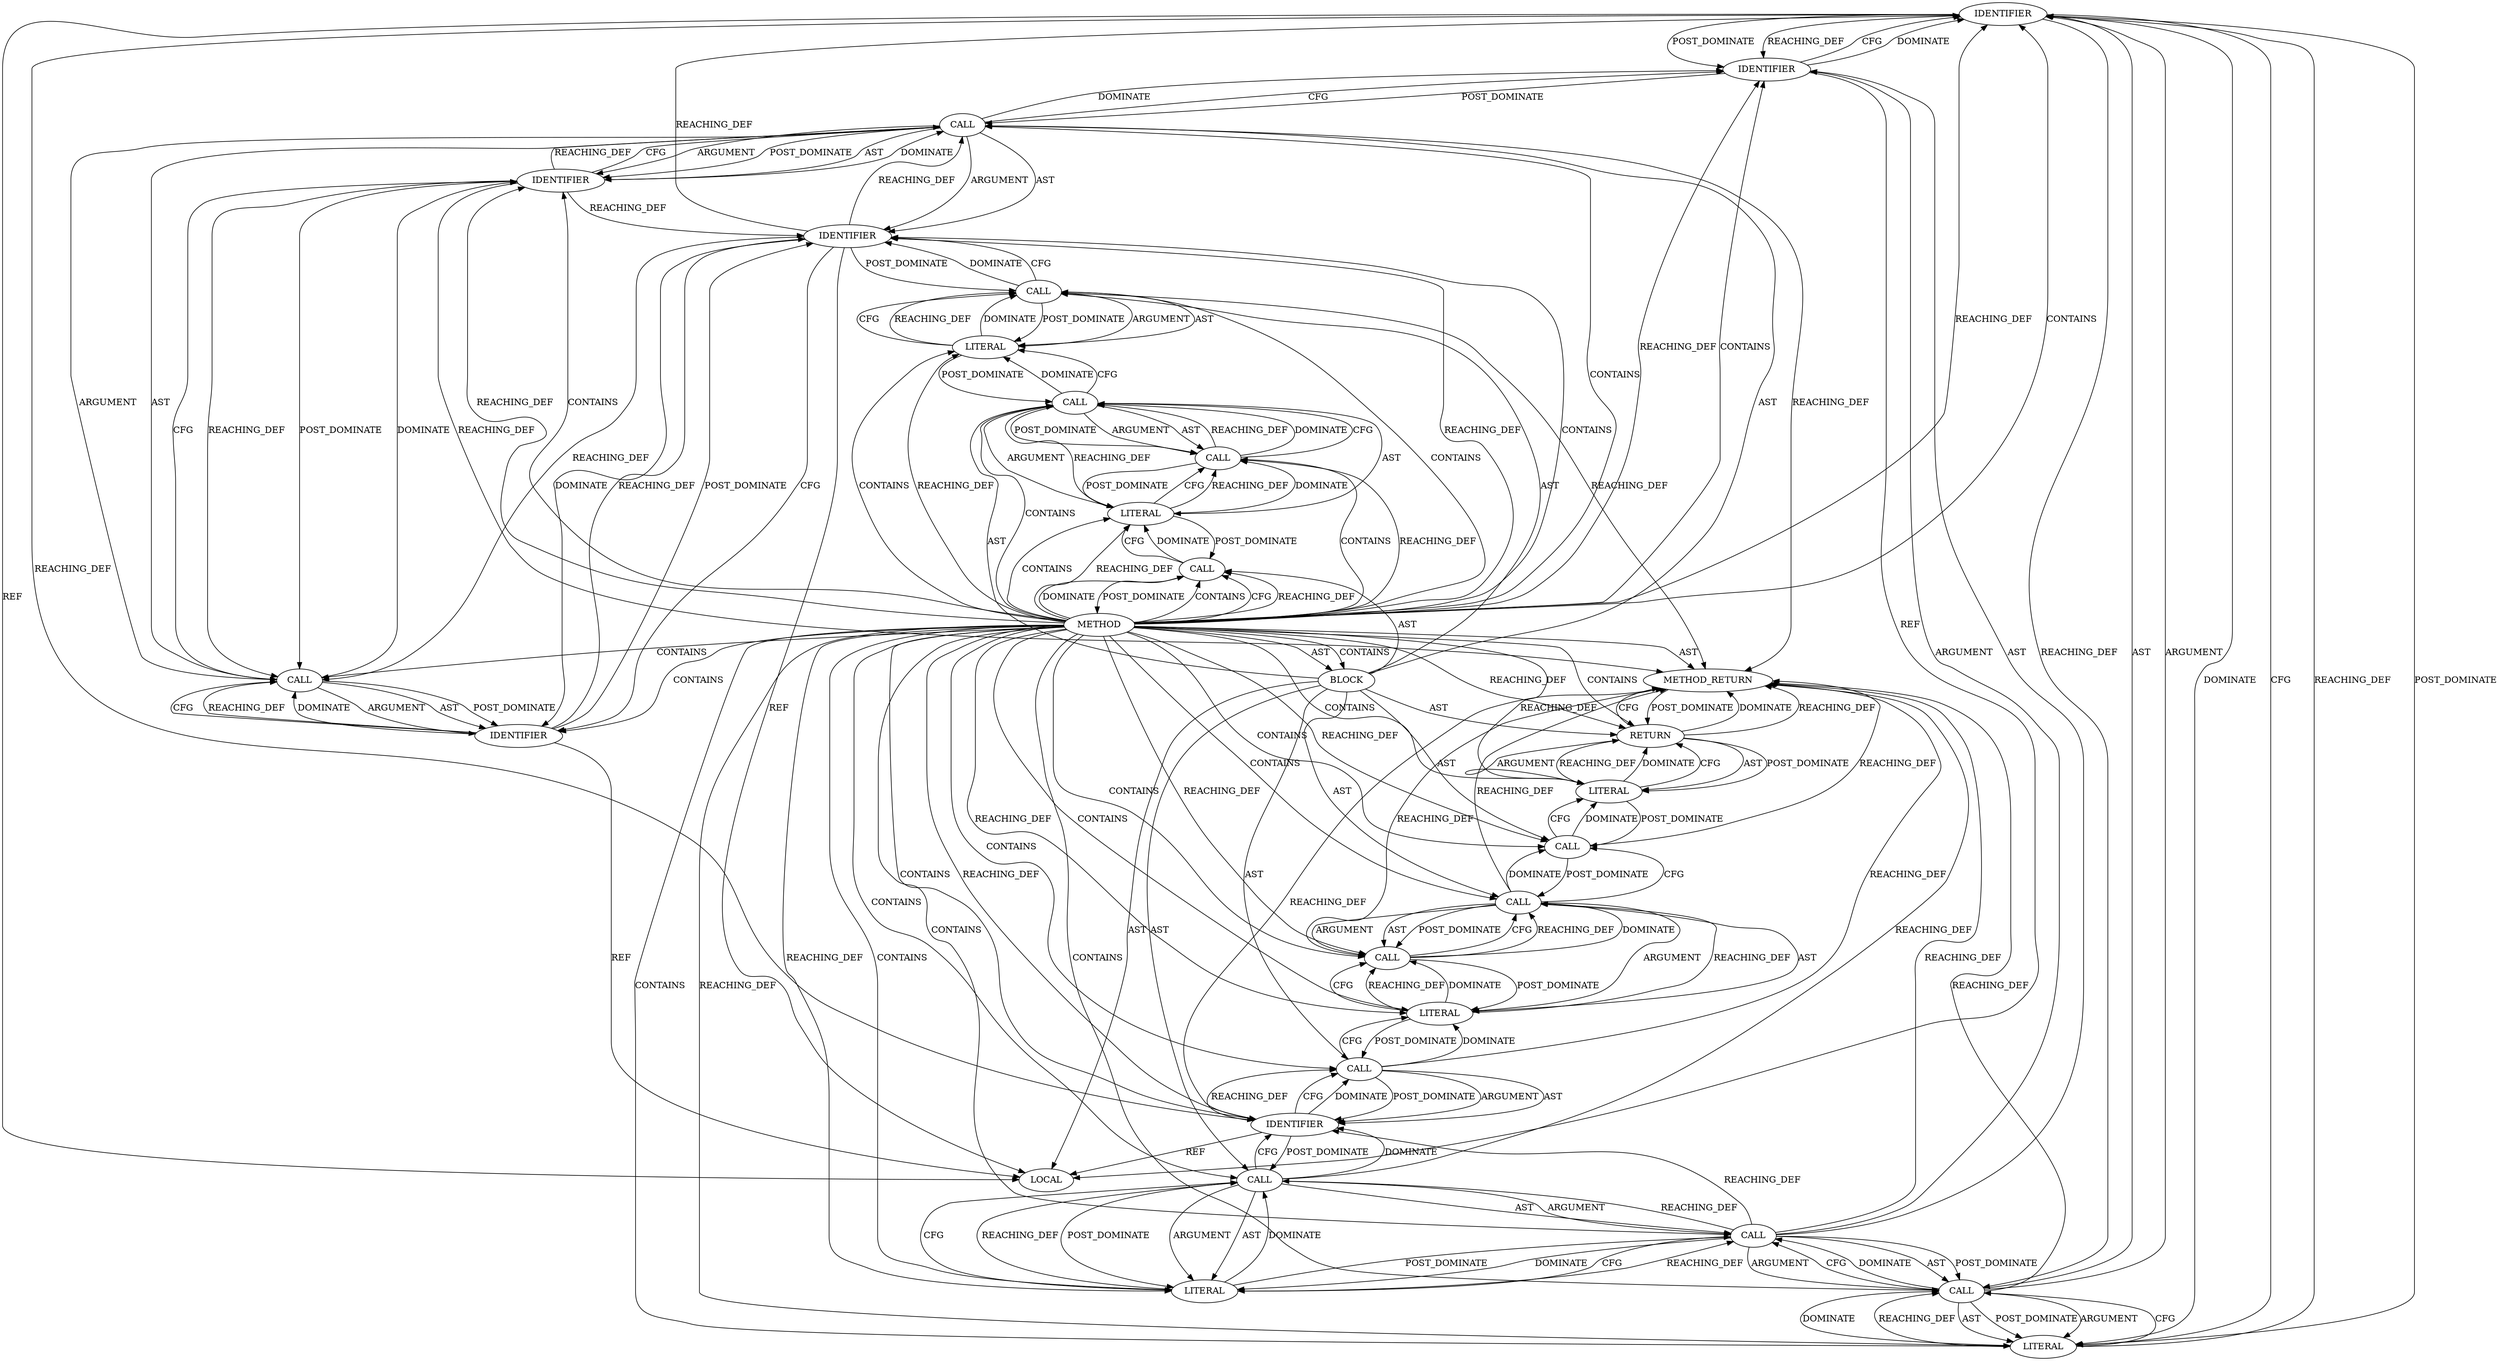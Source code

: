 digraph {
  44 [label=LOCAL ORDER=1 CODE="char[100] userInput" COLUMN_NUMBER=10 LINE_NUMBER=21 TYPE_FULL_NAME="char[100]" NAME="userInput"]
  65 [label=CALL ORDER=8 ARGUMENT_INDEX=-1 CODE="printf(\"Random number: %d\\n\", generateRandomNumber())" COLUMN_NUMBER=9 METHOD_FULL_NAME="printf" LINE_NUMBER=33 TYPE_FULL_NAME="<empty>" DISPATCH_TYPE="STATIC_DISPATCH" SIGNATURE="" NAME="printf"]
  49 [label=CALL ORDER=4 ARGUMENT_INDEX=-1 CODE="printf(\"Enter some text: \")" COLUMN_NUMBER=9 METHOD_FULL_NAME="printf" LINE_NUMBER=26 TYPE_FULL_NAME="<empty>" DISPATCH_TYPE="STATIC_DISPATCH" SIGNATURE="" NAME="printf"]
  50 [label=LITERAL ORDER=1 ARGUMENT_INDEX=1 CODE="\"Enter some text: \"" COLUMN_NUMBER=16 LINE_NUMBER=26 TYPE_FULL_NAME="char"]
  60 [label=IDENTIFIER ORDER=1 ARGUMENT_INDEX=1 CODE="userInput" COLUMN_NUMBER=27 LINE_NUMBER=29 TYPE_FULL_NAME="char[100]" NAME="userInput"]
  69 [label=RETURN ORDER=10 ARGUMENT_INDEX=-1 CODE="return 0;" COLUMN_NUMBER=5 LINE_NUMBER=36]
  46 [label=CALL ORDER=3 ARGUMENT_INDEX=-1 CODE="printf(\"Random number: %d\\n\", generateRandomNumber())" COLUMN_NUMBER=5 METHOD_FULL_NAME="printf" LINE_NUMBER=24 TYPE_FULL_NAME="<empty>" DISPATCH_TYPE="STATIC_DISPATCH" SIGNATURE="" NAME="printf"]
  67 [label=CALL ORDER=2 ARGUMENT_INDEX=2 CODE="generateRandomNumber()" COLUMN_NUMBER=39 METHOD_FULL_NAME="generateRandomNumber" LINE_NUMBER=33 TYPE_FULL_NAME="<empty>" DISPATCH_TYPE="STATIC_DISPATCH" SIGNATURE="" NAME="generateRandomNumber"]
  56 [label=CALL ORDER=6 ARGUMENT_INDEX=-1 CODE="userInput[strcspn(userInput, \"\\n\")] = 0" COLUMN_NUMBER=9 METHOD_FULL_NAME="<operator>.assignment" LINE_NUMBER=29 TYPE_FULL_NAME="<empty>" DISPATCH_TYPE="STATIC_DISPATCH" SIGNATURE="" NAME="<operator>.assignment"]
  70 [label=LITERAL ORDER=1 ARGUMENT_INDEX=-1 CODE="0" COLUMN_NUMBER=12 LINE_NUMBER=36 TYPE_FULL_NAME="int"]
  47 [label=LITERAL ORDER=1 ARGUMENT_INDEX=1 CODE="\"Random number: %d\\n\"" COLUMN_NUMBER=12 LINE_NUMBER=24 TYPE_FULL_NAME="char"]
  45 [label=CALL ORDER=2 ARGUMENT_INDEX=-1 CODE="printMessage()" COLUMN_NUMBER=9 METHOD_FULL_NAME="printMessage" LINE_NUMBER=23 TYPE_FULL_NAME="<empty>" DISPATCH_TYPE="STATIC_DISPATCH" SIGNATURE="" NAME="printMessage"]
  68 [label=CALL ORDER=9 ARGUMENT_INDEX=-1 CODE="printMessage()" COLUMN_NUMBER=5 METHOD_FULL_NAME="printMessage" LINE_NUMBER=34 TYPE_FULL_NAME="<empty>" DISPATCH_TYPE="STATIC_DISPATCH" SIGNATURE="" NAME="printMessage"]
  54 [label=IDENTIFIER ORDER=1 ARGUMENT_INDEX=1 CODE="userInput" COLUMN_NUMBER=29 LINE_NUMBER=27 TYPE_FULL_NAME="char[100]" NAME="userInput"]
  57 [label=CALL ORDER=1 ARGUMENT_INDEX=1 CODE="userInput[strcspn(userInput, \"\\n\")]" COLUMN_NUMBER=9 METHOD_FULL_NAME="<operator>.indirectIndexAccess" LINE_NUMBER=29 TYPE_FULL_NAME="<empty>" DISPATCH_TYPE="STATIC_DISPATCH" SIGNATURE="" NAME="<operator>.indirectIndexAccess"]
  71 [label=METHOD_RETURN ORDER=2 CODE="RET" COLUMN_NUMBER=1 LINE_NUMBER=20 TYPE_FULL_NAME="int" EVALUATION_STRATEGY="BY_VALUE"]
  58 [label=IDENTIFIER ORDER=1 ARGUMENT_INDEX=1 CODE="userInput" COLUMN_NUMBER=9 LINE_NUMBER=29 TYPE_FULL_NAME="char[100]" NAME="userInput"]
  59 [label=CALL ORDER=2 ARGUMENT_INDEX=2 CODE="strcspn(userInput, \"\\n\")" COLUMN_NUMBER=19 METHOD_FULL_NAME="strcspn" LINE_NUMBER=29 TYPE_FULL_NAME="<empty>" DISPATCH_TYPE="STATIC_DISPATCH" SIGNATURE="" NAME="strcspn"]
  66 [label=LITERAL ORDER=1 ARGUMENT_INDEX=1 CODE="\"Random number: %d\\n\"" COLUMN_NUMBER=16 LINE_NUMBER=33 TYPE_FULL_NAME="char"]
  62 [label=LITERAL ORDER=2 ARGUMENT_INDEX=2 CODE="0" COLUMN_NUMBER=47 LINE_NUMBER=29 TYPE_FULL_NAME="int"]
  52 [label=IDENTIFIER ORDER=1 ARGUMENT_INDEX=1 CODE="userInput" COLUMN_NUMBER=11 LINE_NUMBER=27 TYPE_FULL_NAME="char[100]" NAME="userInput"]
  63 [label=CALL ORDER=7 ARGUMENT_INDEX=-1 CODE="vulnerableFunction(userInput)" COLUMN_NUMBER=9 METHOD_FULL_NAME="vulnerableFunction" LINE_NUMBER=31 TYPE_FULL_NAME="<empty>" DISPATCH_TYPE="STATIC_DISPATCH" SIGNATURE="" NAME="vulnerableFunction"]
  53 [label=CALL ORDER=2 ARGUMENT_INDEX=2 CODE="sizeof(userInput)" COLUMN_NUMBER=22 METHOD_FULL_NAME="<operator>.sizeOf" LINE_NUMBER=27 TYPE_FULL_NAME="<empty>" DISPATCH_TYPE="STATIC_DISPATCH" SIGNATURE="" NAME="<operator>.sizeOf"]
  55 [label=IDENTIFIER ORDER=3 ARGUMENT_INDEX=3 CODE="stdin" COLUMN_NUMBER=41 LINE_NUMBER=27 TYPE_FULL_NAME="ANY" NAME="stdin"]
  42 [label=METHOD COLUMN_NUMBER=1 LINE_NUMBER=20 COLUMN_NUMBER_END=1 IS_EXTERNAL=false SIGNATURE="int main ()" NAME="main" AST_PARENT_TYPE="TYPE_DECL" AST_PARENT_FULL_NAME="my-BUFFER_OVERFLOW-multi_function.c:<global>" ORDER=4 CODE="int main() {
    char userInput[100];

        printMessage();
    printf(\"Random number: %d\\n\", generateRandomNumber());

        printf(\"Enter some text: \");
    fgets(userInput, sizeof(userInput), stdin);

        userInput[strcspn(userInput, \"\\n\")] = 0;

        vulnerableFunction(userInput);

        printf(\"Random number: %d\\n\", generateRandomNumber());
    printMessage();

    return 0;
}" FULL_NAME="main" LINE_NUMBER_END=37 FILENAME="my-BUFFER_OVERFLOW-multi_function.c"]
  48 [label=CALL ORDER=2 ARGUMENT_INDEX=2 CODE="generateRandomNumber()" COLUMN_NUMBER=35 METHOD_FULL_NAME="generateRandomNumber" LINE_NUMBER=24 TYPE_FULL_NAME="<empty>" DISPATCH_TYPE="STATIC_DISPATCH" SIGNATURE="" NAME="generateRandomNumber"]
  51 [label=CALL ORDER=5 ARGUMENT_INDEX=-1 CODE="fgets(userInput, sizeof(userInput), stdin)" COLUMN_NUMBER=5 METHOD_FULL_NAME="fgets" LINE_NUMBER=27 TYPE_FULL_NAME="<empty>" DISPATCH_TYPE="STATIC_DISPATCH" SIGNATURE="" NAME="fgets"]
  64 [label=IDENTIFIER ORDER=1 ARGUMENT_INDEX=1 CODE="userInput" COLUMN_NUMBER=28 LINE_NUMBER=31 TYPE_FULL_NAME="char[100]" NAME="userInput"]
  61 [label=LITERAL ORDER=2 ARGUMENT_INDEX=2 CODE="\"\\n\"" COLUMN_NUMBER=38 LINE_NUMBER=29 TYPE_FULL_NAME="char"]
  43 [label=BLOCK ORDER=1 ARGUMENT_INDEX=-1 CODE="{
    char userInput[100];

        printMessage();
    printf(\"Random number: %d\\n\", generateRandomNumber());

        printf(\"Enter some text: \");
    fgets(userInput, sizeof(userInput), stdin);

        userInput[strcspn(userInput, \"\\n\")] = 0;

        vulnerableFunction(userInput);

        printf(\"Random number: %d\\n\", generateRandomNumber());
    printMessage();

    return 0;
}" COLUMN_NUMBER=12 LINE_NUMBER=20 TYPE_FULL_NAME="void"]
  43 -> 68 [label=AST ]
  42 -> 60 [label=REACHING_DEF VARIABLE=""]
  42 -> 70 [label=CONTAINS ]
  60 -> 44 [label=REF ]
  51 -> 52 [label=ARGUMENT ]
  55 -> 71 [label=REACHING_DEF VARIABLE="stdin"]
  59 -> 57 [label=CFG ]
  56 -> 64 [label=DOMINATE ]
  42 -> 64 [label=CONTAINS ]
  42 -> 69 [label=REACHING_DEF VARIABLE=""]
  57 -> 59 [label=AST ]
  47 -> 48 [label=CFG ]
  52 -> 54 [label=CFG ]
  67 -> 66 [label=POST_DOMINATE ]
  42 -> 67 [label=CONTAINS ]
  46 -> 48 [label=POST_DOMINATE ]
  60 -> 59 [label=REACHING_DEF VARIABLE="userInput"]
  62 -> 57 [label=REACHING_DEF VARIABLE="0"]
  46 -> 50 [label=DOMINATE ]
  53 -> 54 [label=ARGUMENT ]
  42 -> 47 [label=CONTAINS ]
  53 -> 54 [label=AST ]
  52 -> 60 [label=REACHING_DEF VARIABLE="userInput"]
  51 -> 71 [label=REACHING_DEF VARIABLE="fgets(userInput, sizeof(userInput), stdin)"]
  59 -> 61 [label=AST ]
  65 -> 71 [label=REACHING_DEF VARIABLE="printf(\"Random number: %d\\n\", generateRandomNumber())"]
  52 -> 53 [label=REACHING_DEF VARIABLE="userInput"]
  59 -> 57 [label=DOMINATE ]
  61 -> 59 [label=CFG ]
  42 -> 64 [label=REACHING_DEF VARIABLE=""]
  70 -> 69 [label=REACHING_DEF VARIABLE="0"]
  42 -> 53 [label=CONTAINS ]
  42 -> 45 [label=CONTAINS ]
  69 -> 71 [label=DOMINATE ]
  69 -> 70 [label=AST ]
  43 -> 65 [label=AST ]
  64 -> 63 [label=REACHING_DEF VARIABLE="userInput"]
  53 -> 55 [label=DOMINATE ]
  69 -> 71 [label=REACHING_DEF VARIABLE="<RET>"]
  59 -> 60 [label=AST ]
  57 -> 56 [label=REACHING_DEF VARIABLE="userInput[strcspn(userInput, \"\\n\")]"]
  42 -> 69 [label=CONTAINS ]
  65 -> 67 [label=ARGUMENT ]
  70 -> 69 [label=DOMINATE ]
  42 -> 43 [label=AST ]
  68 -> 70 [label=CFG ]
  42 -> 71 [label=AST ]
  58 -> 60 [label=CFG ]
  42 -> 50 [label=CONTAINS ]
  42 -> 45 [label=CFG ]
  42 -> 52 [label=REACHING_DEF VARIABLE=""]
  65 -> 68 [label=CFG ]
  53 -> 54 [label=POST_DOMINATE ]
  50 -> 49 [label=CFG ]
  45 -> 42 [label=POST_DOMINATE ]
  49 -> 71 [label=REACHING_DEF VARIABLE="printf(\"Enter some text: \")"]
  46 -> 47 [label=AST ]
  69 -> 71 [label=CFG ]
  42 -> 68 [label=CONTAINS ]
  53 -> 55 [label=CFG ]
  42 -> 66 [label=REACHING_DEF VARIABLE=""]
  63 -> 66 [label=DOMINATE ]
  42 -> 56 [label=CONTAINS ]
  42 -> 47 [label=REACHING_DEF VARIABLE=""]
  42 -> 59 [label=CONTAINS ]
  45 -> 47 [label=CFG ]
  48 -> 46 [label=REACHING_DEF VARIABLE="generateRandomNumber()"]
  55 -> 51 [label=DOMINATE ]
  69 -> 70 [label=POST_DOMINATE ]
  42 -> 70 [label=REACHING_DEF VARIABLE=""]
  46 -> 47 [label=ARGUMENT ]
  56 -> 62 [label=POST_DOMINATE ]
  49 -> 52 [label=DOMINATE ]
  62 -> 57 [label=POST_DOMINATE ]
  54 -> 44 [label=REF ]
  58 -> 44 [label=REF ]
  57 -> 59 [label=POST_DOMINATE ]
  56 -> 57 [label=AST ]
  60 -> 61 [label=DOMINATE ]
  60 -> 61 [label=CFG ]
  63 -> 66 [label=CFG ]
  66 -> 67 [label=CFG ]
  49 -> 50 [label=POST_DOMINATE ]
  42 -> 43 [label=CONTAINS ]
  46 -> 48 [label=ARGUMENT ]
  64 -> 71 [label=REACHING_DEF VARIABLE="userInput"]
  61 -> 59 [label=DOMINATE ]
  50 -> 49 [label=REACHING_DEF VARIABLE="\"Enter some text: \""]
  49 -> 50 [label=ARGUMENT ]
  47 -> 48 [label=REACHING_DEF VARIABLE="\"Random number: %d\\n\""]
  51 -> 55 [label=ARGUMENT ]
  54 -> 52 [label=REACHING_DEF VARIABLE="userInput"]
  56 -> 57 [label=ARGUMENT ]
  56 -> 62 [label=ARGUMENT ]
  66 -> 65 [label=REACHING_DEF VARIABLE="\"Random number: %d\\n\""]
  42 -> 48 [label=CONTAINS ]
  68 -> 70 [label=DOMINATE ]
  42 -> 52 [label=CONTAINS ]
  67 -> 71 [label=REACHING_DEF VARIABLE="generateRandomNumber()"]
  57 -> 71 [label=REACHING_DEF VARIABLE="userInput[strcspn(userInput, \"\\n\")]"]
  42 -> 55 [label=REACHING_DEF VARIABLE=""]
  52 -> 44 [label=REF ]
  51 -> 53 [label=ARGUMENT ]
  56 -> 62 [label=AST ]
  67 -> 65 [label=CFG ]
  64 -> 63 [label=CFG ]
  70 -> 69 [label=CFG ]
  42 -> 58 [label=CONTAINS ]
  54 -> 53 [label=CFG ]
  42 -> 60 [label=CONTAINS ]
  42 -> 45 [label=REACHING_DEF VARIABLE=""]
  52 -> 51 [label=REACHING_DEF VARIABLE="userInput"]
  65 -> 67 [label=AST ]
  42 -> 67 [label=REACHING_DEF VARIABLE=""]
  54 -> 53 [label=REACHING_DEF VARIABLE="userInput"]
  64 -> 44 [label=REF ]
  42 -> 48 [label=REACHING_DEF VARIABLE=""]
  61 -> 60 [label=REACHING_DEF VARIABLE="\"\\n\""]
  64 -> 63 [label=DOMINATE ]
  42 -> 66 [label=CONTAINS ]
  66 -> 67 [label=REACHING_DEF VARIABLE="\"Random number: %d\\n\""]
  47 -> 48 [label=DOMINATE ]
  42 -> 61 [label=CONTAINS ]
  55 -> 51 [label=REACHING_DEF VARIABLE="stdin"]
  42 -> 57 [label=CONTAINS ]
  65 -> 67 [label=POST_DOMINATE ]
  46 -> 48 [label=AST ]
  64 -> 56 [label=POST_DOMINATE ]
  43 -> 69 [label=AST ]
  42 -> 61 [label=REACHING_DEF VARIABLE=""]
  43 -> 46 [label=AST ]
  42 -> 55 [label=CONTAINS ]
  52 -> 49 [label=POST_DOMINATE ]
  54 -> 53 [label=DOMINATE ]
  43 -> 56 [label=AST ]
  67 -> 65 [label=REACHING_DEF VARIABLE="generateRandomNumber()"]
  47 -> 45 [label=POST_DOMINATE ]
  57 -> 64 [label=REACHING_DEF VARIABLE="userInput[strcspn(userInput, \"\\n\")]"]
  54 -> 52 [label=POST_DOMINATE ]
  56 -> 71 [label=REACHING_DEF VARIABLE="userInput[strcspn(userInput, \"\\n\")] = 0"]
  47 -> 46 [label=REACHING_DEF VARIABLE="\"Random number: %d\\n\""]
  62 -> 56 [label=DOMINATE ]
  42 -> 63 [label=CONTAINS ]
  43 -> 45 [label=AST ]
  52 -> 54 [label=DOMINATE ]
  42 -> 68 [label=REACHING_DEF VARIABLE=""]
  55 -> 52 [label=REACHING_DEF VARIABLE="stdin"]
  70 -> 68 [label=POST_DOMINATE ]
  46 -> 50 [label=CFG ]
  51 -> 58 [label=DOMINATE ]
  56 -> 64 [label=CFG ]
  50 -> 46 [label=POST_DOMINATE ]
  57 -> 58 [label=ARGUMENT ]
  68 -> 71 [label=REACHING_DEF VARIABLE="printMessage()"]
  55 -> 53 [label=REACHING_DEF VARIABLE="stdin"]
  71 -> 69 [label=POST_DOMINATE ]
  49 -> 52 [label=CFG ]
  63 -> 64 [label=POST_DOMINATE ]
  63 -> 64 [label=ARGUMENT ]
  51 -> 55 [label=POST_DOMINATE ]
  60 -> 58 [label=POST_DOMINATE ]
  43 -> 44 [label=AST ]
  61 -> 59 [label=REACHING_DEF VARIABLE="\"\\n\""]
  55 -> 53 [label=POST_DOMINATE ]
  59 -> 60 [label=ARGUMENT ]
  42 -> 51 [label=CONTAINS ]
  42 -> 50 [label=REACHING_DEF VARIABLE=""]
  42 -> 62 [label=REACHING_DEF VARIABLE=""]
  43 -> 51 [label=AST ]
  51 -> 52 [label=AST ]
  42 -> 45 [label=DOMINATE ]
  66 -> 67 [label=DOMINATE ]
  58 -> 60 [label=DOMINATE ]
  62 -> 56 [label=CFG ]
  50 -> 49 [label=DOMINATE ]
  49 -> 50 [label=AST ]
  55 -> 51 [label=CFG ]
  59 -> 61 [label=POST_DOMINATE ]
  69 -> 70 [label=ARGUMENT ]
  65 -> 66 [label=ARGUMENT ]
  45 -> 47 [label=DOMINATE ]
  65 -> 68 [label=DOMINATE ]
  48 -> 46 [label=DOMINATE ]
  60 -> 64 [label=REACHING_DEF VARIABLE="userInput"]
  42 -> 46 [label=CONTAINS ]
  51 -> 58 [label=CFG ]
  42 -> 58 [label=REACHING_DEF VARIABLE=""]
  48 -> 47 [label=POST_DOMINATE ]
  66 -> 63 [label=POST_DOMINATE ]
  51 -> 53 [label=AST ]
  43 -> 49 [label=AST ]
  42 -> 62 [label=CONTAINS ]
  42 -> 54 [label=CONTAINS ]
  61 -> 60 [label=POST_DOMINATE ]
  58 -> 51 [label=POST_DOMINATE ]
  60 -> 58 [label=REACHING_DEF VARIABLE="userInput"]
  43 -> 63 [label=AST ]
  68 -> 65 [label=POST_DOMINATE ]
  57 -> 62 [label=DOMINATE ]
  59 -> 61 [label=ARGUMENT ]
  42 -> 65 [label=CONTAINS ]
  42 -> 49 [label=CONTAINS ]
  63 -> 64 [label=AST ]
  63 -> 71 [label=REACHING_DEF VARIABLE="vulnerableFunction(userInput)"]
  48 -> 46 [label=CFG ]
  67 -> 65 [label=DOMINATE ]
  65 -> 66 [label=AST ]
  57 -> 59 [label=ARGUMENT ]
  59 -> 71 [label=REACHING_DEF VARIABLE="strcspn(userInput, \"\\n\")"]
  51 -> 55 [label=AST ]
  57 -> 58 [label=AST ]
  62 -> 56 [label=REACHING_DEF VARIABLE="0"]
  57 -> 62 [label=CFG ]
}
